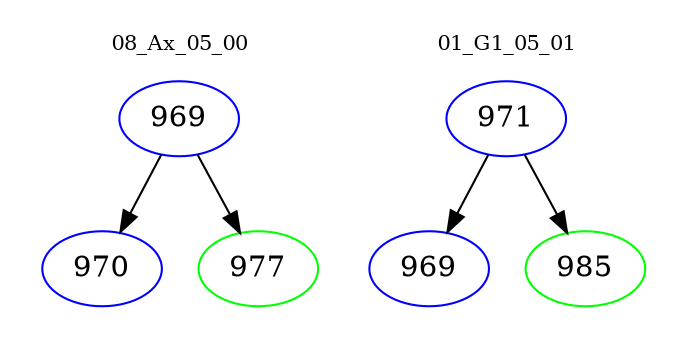 digraph{
subgraph cluster_0 {
color = white
label = "08_Ax_05_00";
fontsize=10;
T0_969 [label="969", color="blue"]
T0_969 -> T0_970 [color="black"]
T0_970 [label="970", color="blue"]
T0_969 -> T0_977 [color="black"]
T0_977 [label="977", color="green"]
}
subgraph cluster_1 {
color = white
label = "01_G1_05_01";
fontsize=10;
T1_971 [label="971", color="blue"]
T1_971 -> T1_969 [color="black"]
T1_969 [label="969", color="blue"]
T1_971 -> T1_985 [color="black"]
T1_985 [label="985", color="green"]
}
}
